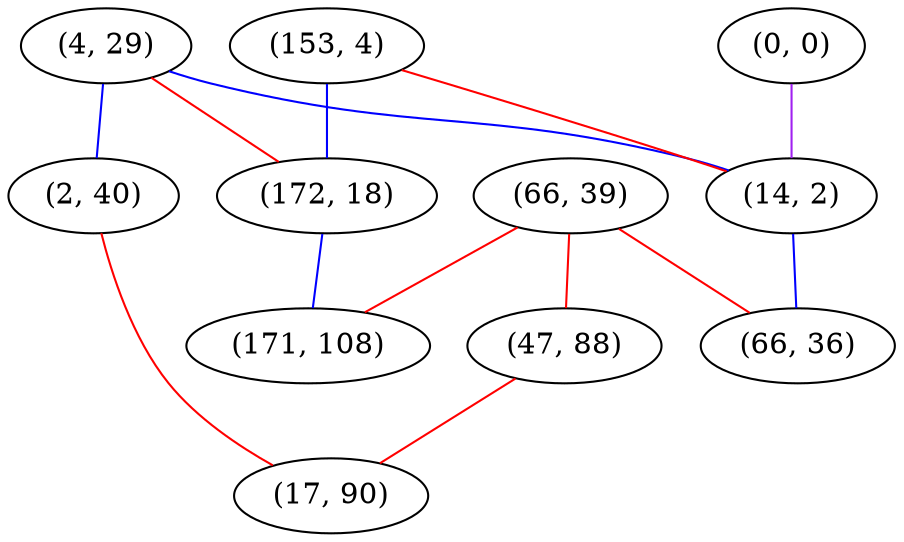 graph "" {
"(66, 39)";
"(4, 29)";
"(0, 0)";
"(47, 88)";
"(153, 4)";
"(2, 40)";
"(172, 18)";
"(17, 90)";
"(14, 2)";
"(171, 108)";
"(66, 36)";
"(66, 39)" -- "(171, 108)"  [color=red, key=0, weight=1];
"(66, 39)" -- "(47, 88)"  [color=red, key=0, weight=1];
"(66, 39)" -- "(66, 36)"  [color=red, key=0, weight=1];
"(4, 29)" -- "(172, 18)"  [color=red, key=0, weight=1];
"(4, 29)" -- "(14, 2)"  [color=blue, key=0, weight=3];
"(4, 29)" -- "(2, 40)"  [color=blue, key=0, weight=3];
"(0, 0)" -- "(14, 2)"  [color=purple, key=0, weight=4];
"(47, 88)" -- "(17, 90)"  [color=red, key=0, weight=1];
"(153, 4)" -- "(172, 18)"  [color=blue, key=0, weight=3];
"(153, 4)" -- "(14, 2)"  [color=red, key=0, weight=1];
"(2, 40)" -- "(17, 90)"  [color=red, key=0, weight=1];
"(172, 18)" -- "(171, 108)"  [color=blue, key=0, weight=3];
"(14, 2)" -- "(66, 36)"  [color=blue, key=0, weight=3];
}
